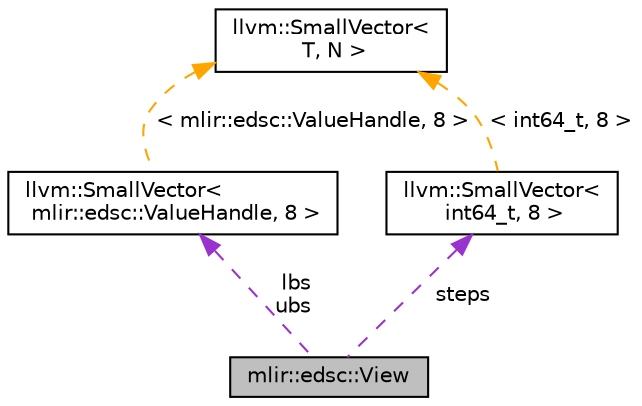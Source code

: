 digraph "mlir::edsc::View"
{
  bgcolor="transparent";
  edge [fontname="Helvetica",fontsize="10",labelfontname="Helvetica",labelfontsize="10"];
  node [fontname="Helvetica",fontsize="10",shape=record];
  Node3 [label="mlir::edsc::View",height=0.2,width=0.4,color="black", fillcolor="grey75", style="filled", fontcolor="black"];
  Node4 -> Node3 [dir="back",color="darkorchid3",fontsize="10",style="dashed",label=" lbs\nubs" ,fontname="Helvetica"];
  Node4 [label="llvm::SmallVector\<\l mlir::edsc::ValueHandle, 8 \>",height=0.2,width=0.4,color="black",URL="$classllvm_1_1SmallVector.html"];
  Node5 -> Node4 [dir="back",color="orange",fontsize="10",style="dashed",label=" \< mlir::edsc::ValueHandle, 8 \>" ,fontname="Helvetica"];
  Node5 [label="llvm::SmallVector\<\l T, N \>",height=0.2,width=0.4,color="black",URL="$classllvm_1_1SmallVector.html"];
  Node6 -> Node3 [dir="back",color="darkorchid3",fontsize="10",style="dashed",label=" steps" ,fontname="Helvetica"];
  Node6 [label="llvm::SmallVector\<\l int64_t, 8 \>",height=0.2,width=0.4,color="black",URL="$classllvm_1_1SmallVector.html"];
  Node5 -> Node6 [dir="back",color="orange",fontsize="10",style="dashed",label=" \< int64_t, 8 \>" ,fontname="Helvetica"];
}
